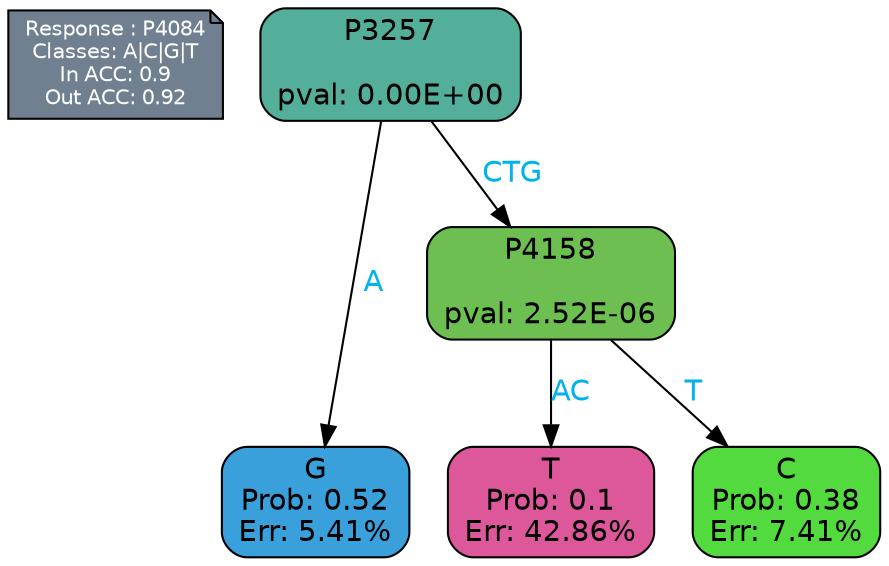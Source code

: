 digraph Tree {
node [shape=box, style="filled, rounded", color="black", fontname=helvetica] ;
graph [ranksep=equally, splines=polylines, bgcolor=transparent, dpi=600] ;
edge [fontname=helvetica] ;
LEGEND [label="Response : P4084
Classes: A|C|G|T
In ACC: 0.9
Out ACC: 0.92
",shape=note,align=left,style=filled,fillcolor="slategray",fontcolor="white",fontsize=10];1 [label="P3257

pval: 0.00E+00", fillcolor="#53af99"] ;
2 [label="G
Prob: 0.52
Err: 5.41%", fillcolor="#39a0db"] ;
3 [label="P4158

pval: 2.52E-06", fillcolor="#6ebf52"] ;
4 [label="T
Prob: 0.1
Err: 42.86%", fillcolor="#dd579b"] ;
5 [label="C
Prob: 0.38
Err: 7.41%", fillcolor="#52da3f"] ;
1 -> 2 [label="A",fontcolor=deepskyblue2] ;
1 -> 3 [label="CTG",fontcolor=deepskyblue2] ;
3 -> 4 [label="AC",fontcolor=deepskyblue2] ;
3 -> 5 [label="T",fontcolor=deepskyblue2] ;
{rank = same; 2;4;5;}{rank = same; LEGEND;1;}}